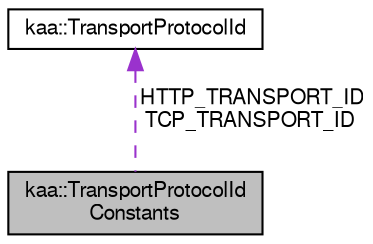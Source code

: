 digraph "kaa::TransportProtocolIdConstants"
{
  bgcolor="transparent";
  edge [fontname="FreeSans",fontsize="10",labelfontname="FreeSans",labelfontsize="10"];
  node [fontname="FreeSans",fontsize="10",shape=record];
  Node1 [label="kaa::TransportProtocolId\lConstants",height=0.2,width=0.4,color="black", fillcolor="grey75", style="filled" fontcolor="black"];
  Node2 -> Node1 [dir="back",color="darkorchid3",fontsize="10",style="dashed",label=" HTTP_TRANSPORT_ID\nTCP_TRANSPORT_ID" ,fontname="FreeSans"];
  Node2 [label="kaa::TransportProtocolId",height=0.2,width=0.4,color="black",URL="$classkaa_1_1TransportProtocolId.html"];
}
